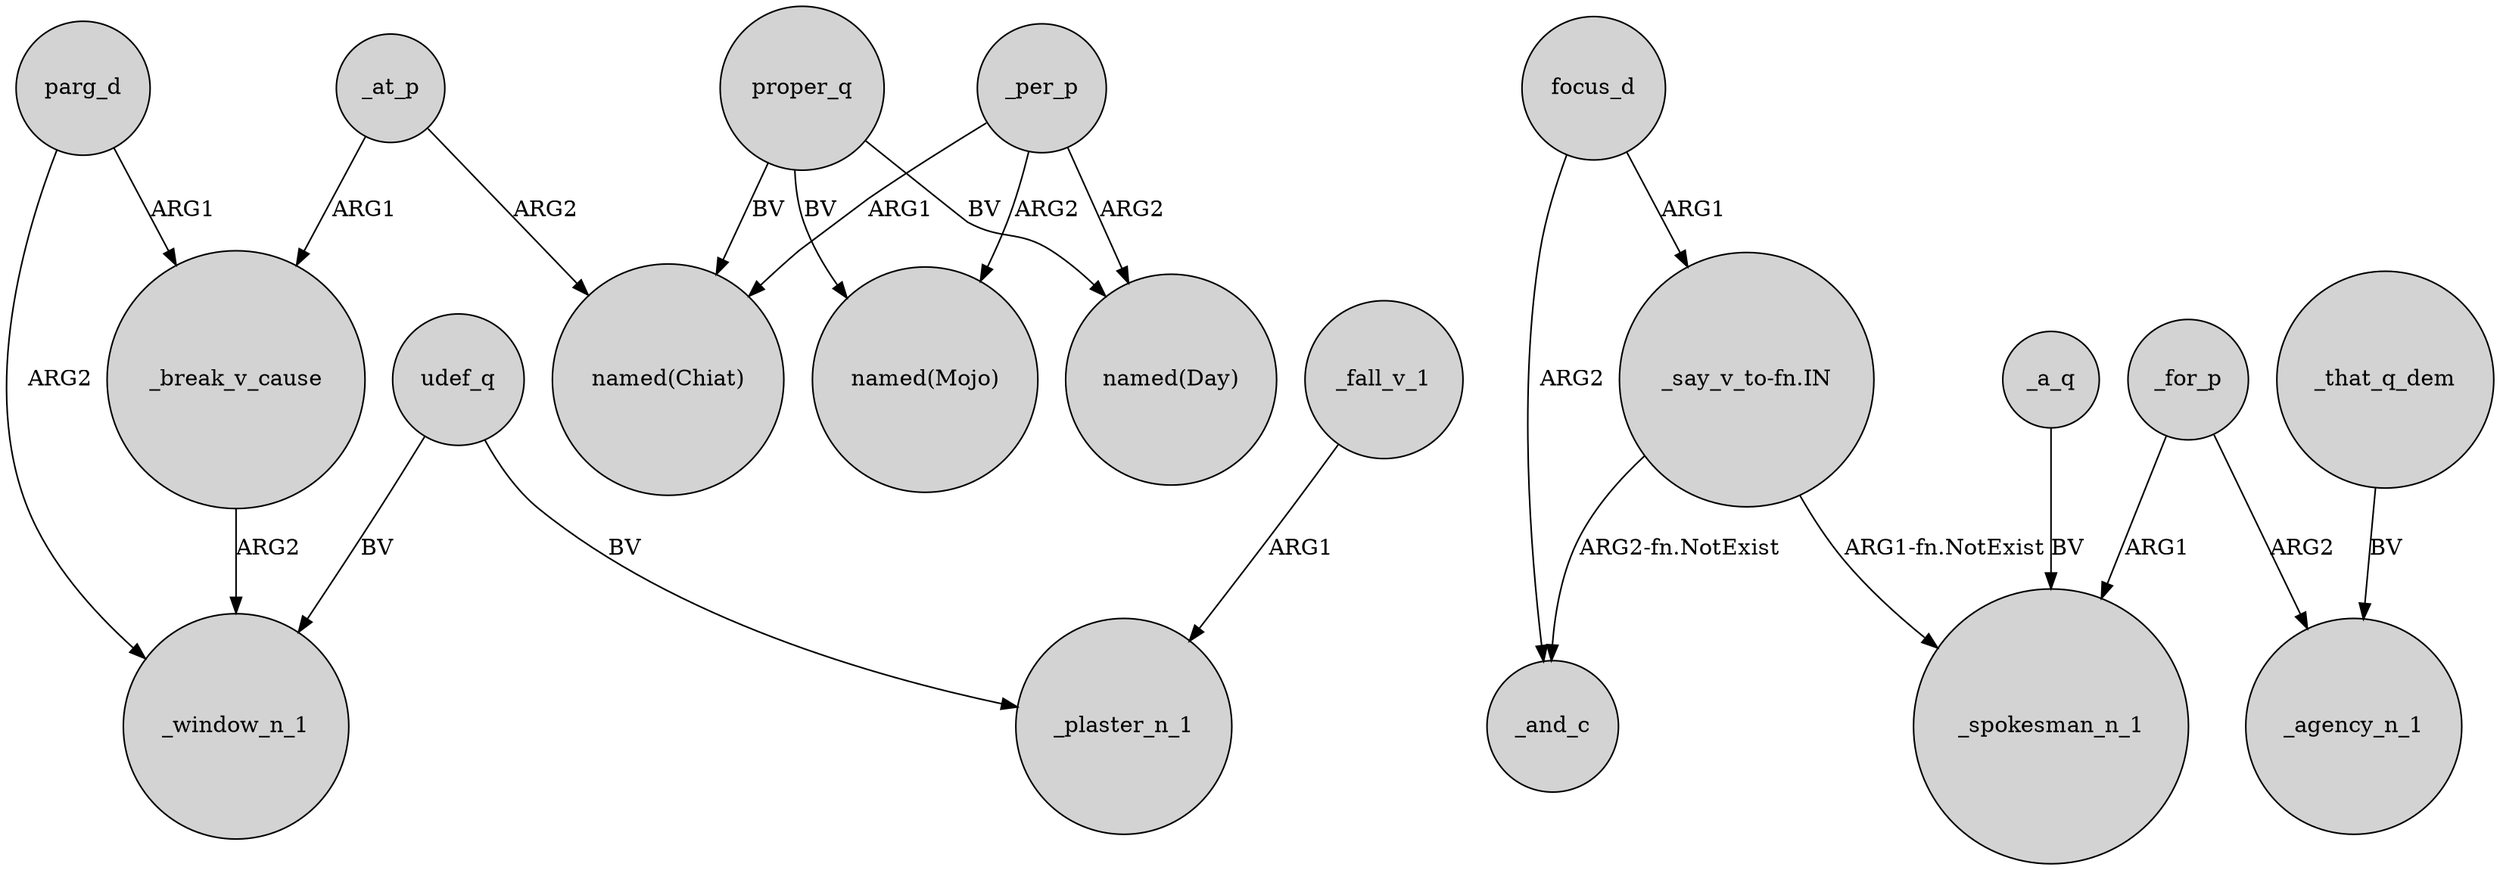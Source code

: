 digraph {
	node [shape=circle style=filled]
	parg_d -> _window_n_1 [label=ARG2]
	_for_p -> _spokesman_n_1 [label=ARG1]
	proper_q -> "named(Day)" [label=BV]
	parg_d -> _break_v_cause [label=ARG1]
	_at_p -> "named(Chiat)" [label=ARG2]
	udef_q -> _plaster_n_1 [label=BV]
	proper_q -> "named(Chiat)" [label=BV]
	focus_d -> _and_c [label=ARG2]
	_at_p -> _break_v_cause [label=ARG1]
	proper_q -> "named(Mojo)" [label=BV]
	_per_p -> "named(Mojo)" [label=ARG2]
	"_say_v_to-fn.IN" -> _and_c [label="ARG2-fn.NotExist"]
	_that_q_dem -> _agency_n_1 [label=BV]
	_break_v_cause -> _window_n_1 [label=ARG2]
	udef_q -> _window_n_1 [label=BV]
	"_say_v_to-fn.IN" -> _spokesman_n_1 [label="ARG1-fn.NotExist"]
	_for_p -> _agency_n_1 [label=ARG2]
	_per_p -> "named(Day)" [label=ARG2]
	_a_q -> _spokesman_n_1 [label=BV]
	_fall_v_1 -> _plaster_n_1 [label=ARG1]
	_per_p -> "named(Chiat)" [label=ARG1]
	focus_d -> "_say_v_to-fn.IN" [label=ARG1]
}
